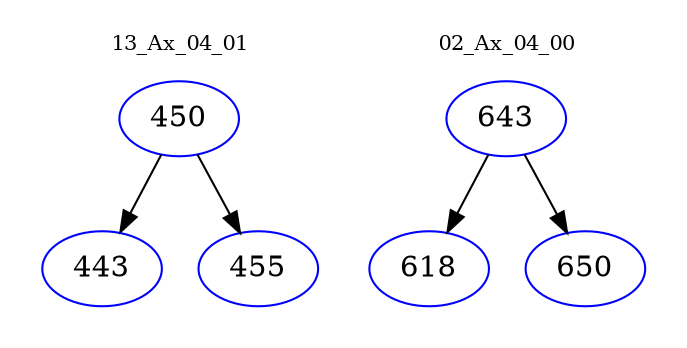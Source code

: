 digraph{
subgraph cluster_0 {
color = white
label = "13_Ax_04_01";
fontsize=10;
T0_450 [label="450", color="blue"]
T0_450 -> T0_443 [color="black"]
T0_443 [label="443", color="blue"]
T0_450 -> T0_455 [color="black"]
T0_455 [label="455", color="blue"]
}
subgraph cluster_1 {
color = white
label = "02_Ax_04_00";
fontsize=10;
T1_643 [label="643", color="blue"]
T1_643 -> T1_618 [color="black"]
T1_618 [label="618", color="blue"]
T1_643 -> T1_650 [color="black"]
T1_650 [label="650", color="blue"]
}
}
